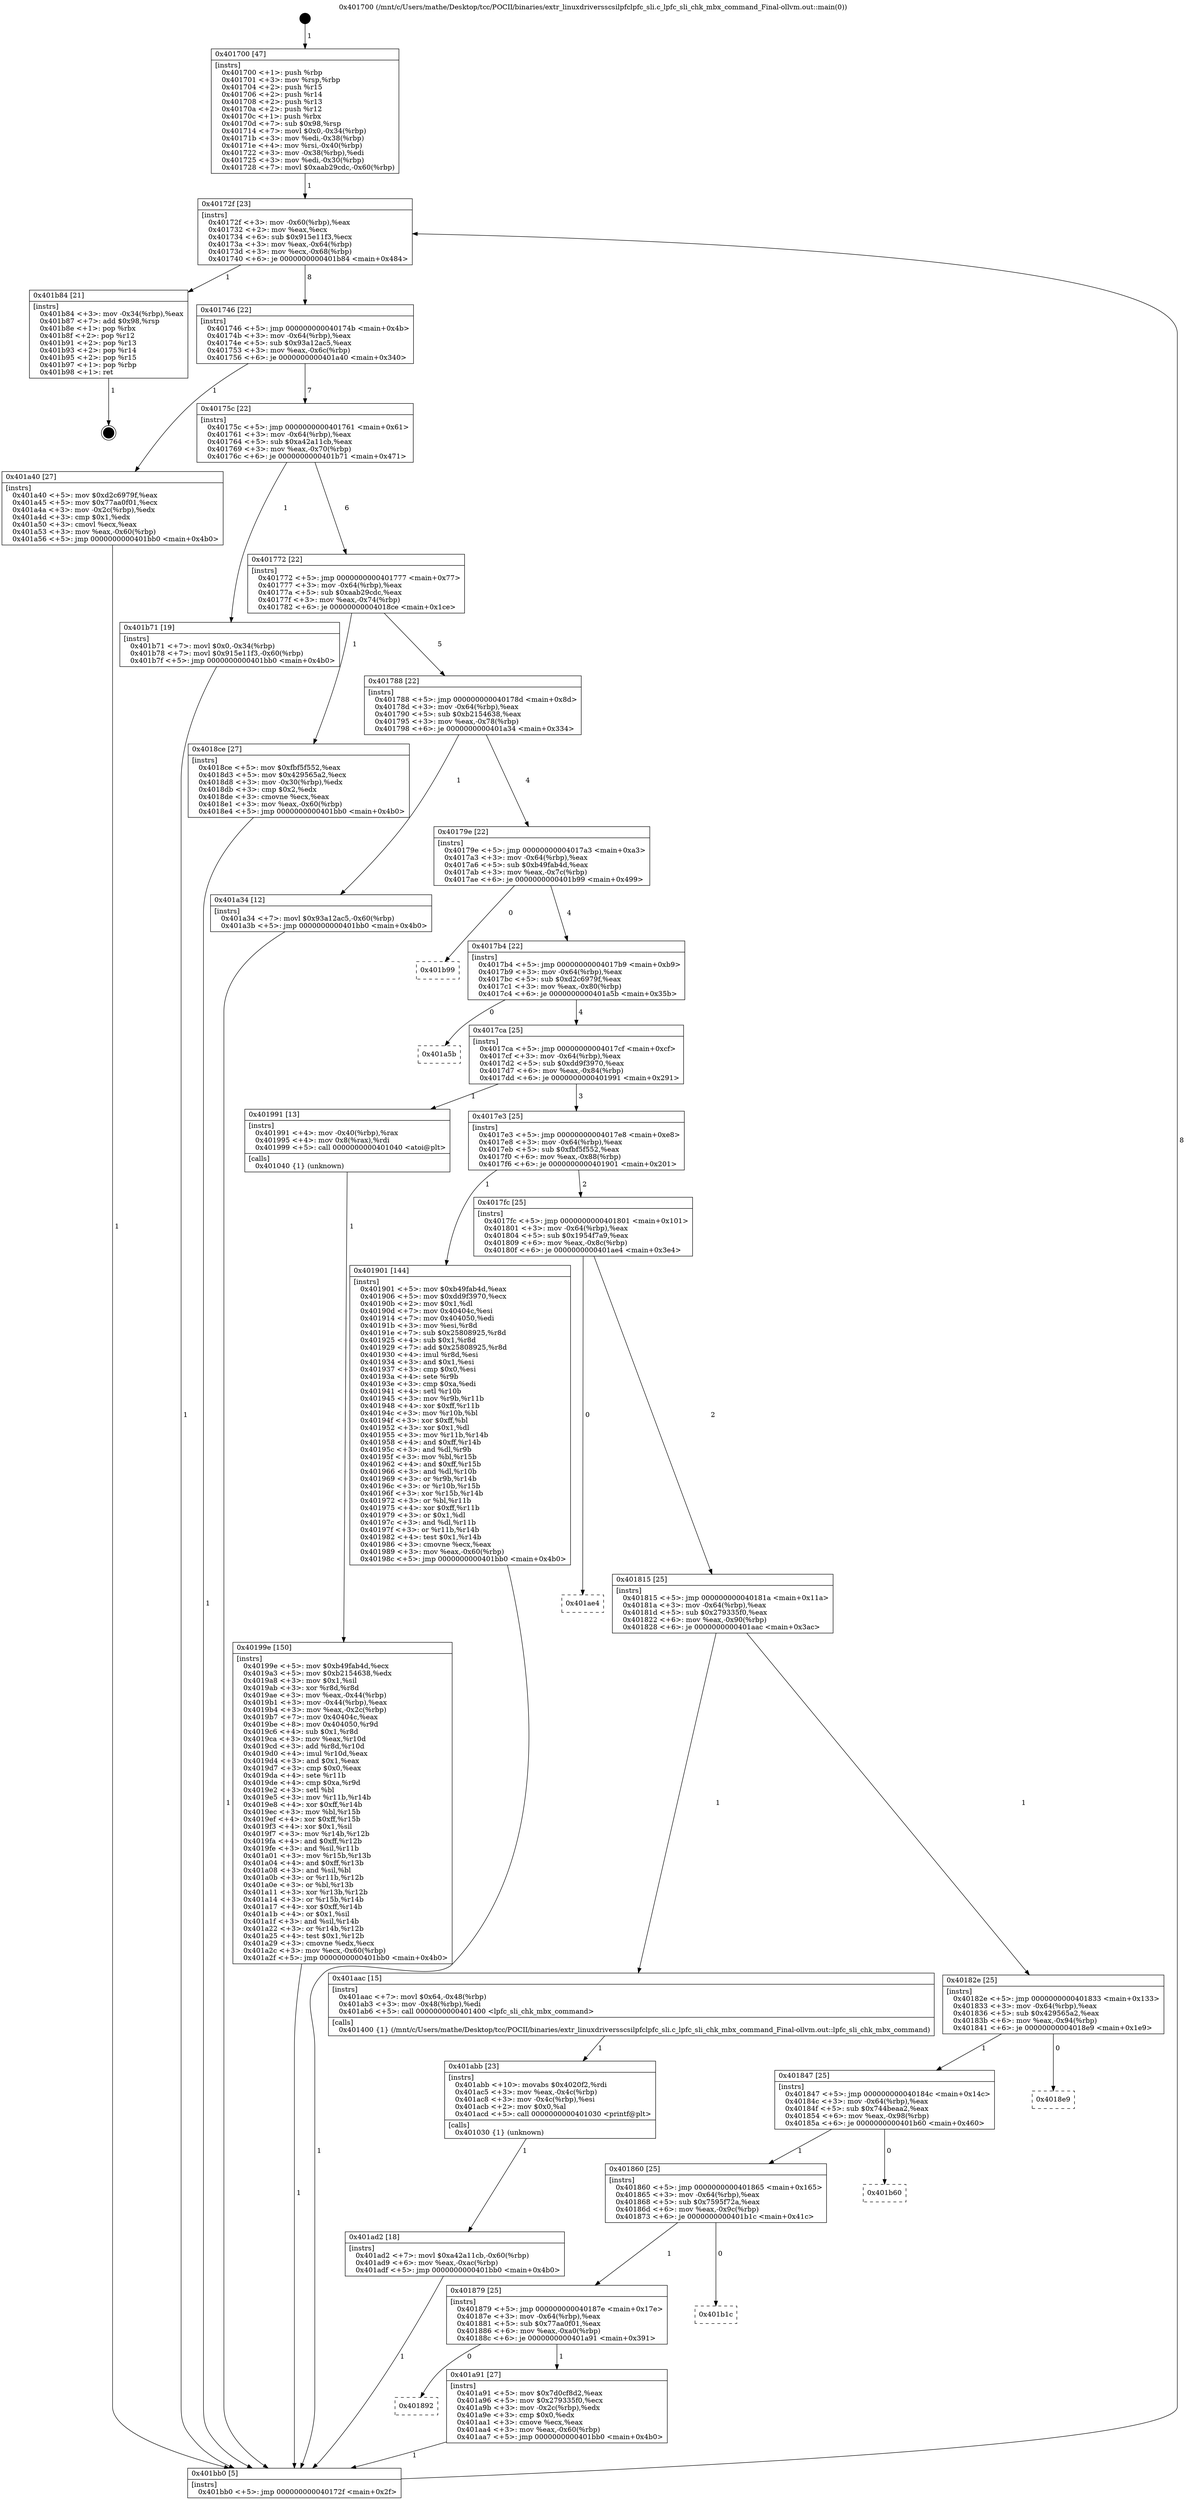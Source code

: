 digraph "0x401700" {
  label = "0x401700 (/mnt/c/Users/mathe/Desktop/tcc/POCII/binaries/extr_linuxdriversscsilpfclpfc_sli.c_lpfc_sli_chk_mbx_command_Final-ollvm.out::main(0))"
  labelloc = "t"
  node[shape=record]

  Entry [label="",width=0.3,height=0.3,shape=circle,fillcolor=black,style=filled]
  "0x40172f" [label="{
     0x40172f [23]\l
     | [instrs]\l
     &nbsp;&nbsp;0x40172f \<+3\>: mov -0x60(%rbp),%eax\l
     &nbsp;&nbsp;0x401732 \<+2\>: mov %eax,%ecx\l
     &nbsp;&nbsp;0x401734 \<+6\>: sub $0x915e11f3,%ecx\l
     &nbsp;&nbsp;0x40173a \<+3\>: mov %eax,-0x64(%rbp)\l
     &nbsp;&nbsp;0x40173d \<+3\>: mov %ecx,-0x68(%rbp)\l
     &nbsp;&nbsp;0x401740 \<+6\>: je 0000000000401b84 \<main+0x484\>\l
  }"]
  "0x401b84" [label="{
     0x401b84 [21]\l
     | [instrs]\l
     &nbsp;&nbsp;0x401b84 \<+3\>: mov -0x34(%rbp),%eax\l
     &nbsp;&nbsp;0x401b87 \<+7\>: add $0x98,%rsp\l
     &nbsp;&nbsp;0x401b8e \<+1\>: pop %rbx\l
     &nbsp;&nbsp;0x401b8f \<+2\>: pop %r12\l
     &nbsp;&nbsp;0x401b91 \<+2\>: pop %r13\l
     &nbsp;&nbsp;0x401b93 \<+2\>: pop %r14\l
     &nbsp;&nbsp;0x401b95 \<+2\>: pop %r15\l
     &nbsp;&nbsp;0x401b97 \<+1\>: pop %rbp\l
     &nbsp;&nbsp;0x401b98 \<+1\>: ret\l
  }"]
  "0x401746" [label="{
     0x401746 [22]\l
     | [instrs]\l
     &nbsp;&nbsp;0x401746 \<+5\>: jmp 000000000040174b \<main+0x4b\>\l
     &nbsp;&nbsp;0x40174b \<+3\>: mov -0x64(%rbp),%eax\l
     &nbsp;&nbsp;0x40174e \<+5\>: sub $0x93a12ac5,%eax\l
     &nbsp;&nbsp;0x401753 \<+3\>: mov %eax,-0x6c(%rbp)\l
     &nbsp;&nbsp;0x401756 \<+6\>: je 0000000000401a40 \<main+0x340\>\l
  }"]
  Exit [label="",width=0.3,height=0.3,shape=circle,fillcolor=black,style=filled,peripheries=2]
  "0x401a40" [label="{
     0x401a40 [27]\l
     | [instrs]\l
     &nbsp;&nbsp;0x401a40 \<+5\>: mov $0xd2c6979f,%eax\l
     &nbsp;&nbsp;0x401a45 \<+5\>: mov $0x77aa0f01,%ecx\l
     &nbsp;&nbsp;0x401a4a \<+3\>: mov -0x2c(%rbp),%edx\l
     &nbsp;&nbsp;0x401a4d \<+3\>: cmp $0x1,%edx\l
     &nbsp;&nbsp;0x401a50 \<+3\>: cmovl %ecx,%eax\l
     &nbsp;&nbsp;0x401a53 \<+3\>: mov %eax,-0x60(%rbp)\l
     &nbsp;&nbsp;0x401a56 \<+5\>: jmp 0000000000401bb0 \<main+0x4b0\>\l
  }"]
  "0x40175c" [label="{
     0x40175c [22]\l
     | [instrs]\l
     &nbsp;&nbsp;0x40175c \<+5\>: jmp 0000000000401761 \<main+0x61\>\l
     &nbsp;&nbsp;0x401761 \<+3\>: mov -0x64(%rbp),%eax\l
     &nbsp;&nbsp;0x401764 \<+5\>: sub $0xa42a11cb,%eax\l
     &nbsp;&nbsp;0x401769 \<+3\>: mov %eax,-0x70(%rbp)\l
     &nbsp;&nbsp;0x40176c \<+6\>: je 0000000000401b71 \<main+0x471\>\l
  }"]
  "0x401ad2" [label="{
     0x401ad2 [18]\l
     | [instrs]\l
     &nbsp;&nbsp;0x401ad2 \<+7\>: movl $0xa42a11cb,-0x60(%rbp)\l
     &nbsp;&nbsp;0x401ad9 \<+6\>: mov %eax,-0xac(%rbp)\l
     &nbsp;&nbsp;0x401adf \<+5\>: jmp 0000000000401bb0 \<main+0x4b0\>\l
  }"]
  "0x401b71" [label="{
     0x401b71 [19]\l
     | [instrs]\l
     &nbsp;&nbsp;0x401b71 \<+7\>: movl $0x0,-0x34(%rbp)\l
     &nbsp;&nbsp;0x401b78 \<+7\>: movl $0x915e11f3,-0x60(%rbp)\l
     &nbsp;&nbsp;0x401b7f \<+5\>: jmp 0000000000401bb0 \<main+0x4b0\>\l
  }"]
  "0x401772" [label="{
     0x401772 [22]\l
     | [instrs]\l
     &nbsp;&nbsp;0x401772 \<+5\>: jmp 0000000000401777 \<main+0x77\>\l
     &nbsp;&nbsp;0x401777 \<+3\>: mov -0x64(%rbp),%eax\l
     &nbsp;&nbsp;0x40177a \<+5\>: sub $0xaab29cdc,%eax\l
     &nbsp;&nbsp;0x40177f \<+3\>: mov %eax,-0x74(%rbp)\l
     &nbsp;&nbsp;0x401782 \<+6\>: je 00000000004018ce \<main+0x1ce\>\l
  }"]
  "0x401abb" [label="{
     0x401abb [23]\l
     | [instrs]\l
     &nbsp;&nbsp;0x401abb \<+10\>: movabs $0x4020f2,%rdi\l
     &nbsp;&nbsp;0x401ac5 \<+3\>: mov %eax,-0x4c(%rbp)\l
     &nbsp;&nbsp;0x401ac8 \<+3\>: mov -0x4c(%rbp),%esi\l
     &nbsp;&nbsp;0x401acb \<+2\>: mov $0x0,%al\l
     &nbsp;&nbsp;0x401acd \<+5\>: call 0000000000401030 \<printf@plt\>\l
     | [calls]\l
     &nbsp;&nbsp;0x401030 \{1\} (unknown)\l
  }"]
  "0x4018ce" [label="{
     0x4018ce [27]\l
     | [instrs]\l
     &nbsp;&nbsp;0x4018ce \<+5\>: mov $0xfbf5f552,%eax\l
     &nbsp;&nbsp;0x4018d3 \<+5\>: mov $0x429565a2,%ecx\l
     &nbsp;&nbsp;0x4018d8 \<+3\>: mov -0x30(%rbp),%edx\l
     &nbsp;&nbsp;0x4018db \<+3\>: cmp $0x2,%edx\l
     &nbsp;&nbsp;0x4018de \<+3\>: cmovne %ecx,%eax\l
     &nbsp;&nbsp;0x4018e1 \<+3\>: mov %eax,-0x60(%rbp)\l
     &nbsp;&nbsp;0x4018e4 \<+5\>: jmp 0000000000401bb0 \<main+0x4b0\>\l
  }"]
  "0x401788" [label="{
     0x401788 [22]\l
     | [instrs]\l
     &nbsp;&nbsp;0x401788 \<+5\>: jmp 000000000040178d \<main+0x8d\>\l
     &nbsp;&nbsp;0x40178d \<+3\>: mov -0x64(%rbp),%eax\l
     &nbsp;&nbsp;0x401790 \<+5\>: sub $0xb2154638,%eax\l
     &nbsp;&nbsp;0x401795 \<+3\>: mov %eax,-0x78(%rbp)\l
     &nbsp;&nbsp;0x401798 \<+6\>: je 0000000000401a34 \<main+0x334\>\l
  }"]
  "0x401bb0" [label="{
     0x401bb0 [5]\l
     | [instrs]\l
     &nbsp;&nbsp;0x401bb0 \<+5\>: jmp 000000000040172f \<main+0x2f\>\l
  }"]
  "0x401700" [label="{
     0x401700 [47]\l
     | [instrs]\l
     &nbsp;&nbsp;0x401700 \<+1\>: push %rbp\l
     &nbsp;&nbsp;0x401701 \<+3\>: mov %rsp,%rbp\l
     &nbsp;&nbsp;0x401704 \<+2\>: push %r15\l
     &nbsp;&nbsp;0x401706 \<+2\>: push %r14\l
     &nbsp;&nbsp;0x401708 \<+2\>: push %r13\l
     &nbsp;&nbsp;0x40170a \<+2\>: push %r12\l
     &nbsp;&nbsp;0x40170c \<+1\>: push %rbx\l
     &nbsp;&nbsp;0x40170d \<+7\>: sub $0x98,%rsp\l
     &nbsp;&nbsp;0x401714 \<+7\>: movl $0x0,-0x34(%rbp)\l
     &nbsp;&nbsp;0x40171b \<+3\>: mov %edi,-0x38(%rbp)\l
     &nbsp;&nbsp;0x40171e \<+4\>: mov %rsi,-0x40(%rbp)\l
     &nbsp;&nbsp;0x401722 \<+3\>: mov -0x38(%rbp),%edi\l
     &nbsp;&nbsp;0x401725 \<+3\>: mov %edi,-0x30(%rbp)\l
     &nbsp;&nbsp;0x401728 \<+7\>: movl $0xaab29cdc,-0x60(%rbp)\l
  }"]
  "0x401892" [label="{
     0x401892\l
  }", style=dashed]
  "0x401a34" [label="{
     0x401a34 [12]\l
     | [instrs]\l
     &nbsp;&nbsp;0x401a34 \<+7\>: movl $0x93a12ac5,-0x60(%rbp)\l
     &nbsp;&nbsp;0x401a3b \<+5\>: jmp 0000000000401bb0 \<main+0x4b0\>\l
  }"]
  "0x40179e" [label="{
     0x40179e [22]\l
     | [instrs]\l
     &nbsp;&nbsp;0x40179e \<+5\>: jmp 00000000004017a3 \<main+0xa3\>\l
     &nbsp;&nbsp;0x4017a3 \<+3\>: mov -0x64(%rbp),%eax\l
     &nbsp;&nbsp;0x4017a6 \<+5\>: sub $0xb49fab4d,%eax\l
     &nbsp;&nbsp;0x4017ab \<+3\>: mov %eax,-0x7c(%rbp)\l
     &nbsp;&nbsp;0x4017ae \<+6\>: je 0000000000401b99 \<main+0x499\>\l
  }"]
  "0x401a91" [label="{
     0x401a91 [27]\l
     | [instrs]\l
     &nbsp;&nbsp;0x401a91 \<+5\>: mov $0x7d0cf8d2,%eax\l
     &nbsp;&nbsp;0x401a96 \<+5\>: mov $0x279335f0,%ecx\l
     &nbsp;&nbsp;0x401a9b \<+3\>: mov -0x2c(%rbp),%edx\l
     &nbsp;&nbsp;0x401a9e \<+3\>: cmp $0x0,%edx\l
     &nbsp;&nbsp;0x401aa1 \<+3\>: cmove %ecx,%eax\l
     &nbsp;&nbsp;0x401aa4 \<+3\>: mov %eax,-0x60(%rbp)\l
     &nbsp;&nbsp;0x401aa7 \<+5\>: jmp 0000000000401bb0 \<main+0x4b0\>\l
  }"]
  "0x401b99" [label="{
     0x401b99\l
  }", style=dashed]
  "0x4017b4" [label="{
     0x4017b4 [22]\l
     | [instrs]\l
     &nbsp;&nbsp;0x4017b4 \<+5\>: jmp 00000000004017b9 \<main+0xb9\>\l
     &nbsp;&nbsp;0x4017b9 \<+3\>: mov -0x64(%rbp),%eax\l
     &nbsp;&nbsp;0x4017bc \<+5\>: sub $0xd2c6979f,%eax\l
     &nbsp;&nbsp;0x4017c1 \<+3\>: mov %eax,-0x80(%rbp)\l
     &nbsp;&nbsp;0x4017c4 \<+6\>: je 0000000000401a5b \<main+0x35b\>\l
  }"]
  "0x401879" [label="{
     0x401879 [25]\l
     | [instrs]\l
     &nbsp;&nbsp;0x401879 \<+5\>: jmp 000000000040187e \<main+0x17e\>\l
     &nbsp;&nbsp;0x40187e \<+3\>: mov -0x64(%rbp),%eax\l
     &nbsp;&nbsp;0x401881 \<+5\>: sub $0x77aa0f01,%eax\l
     &nbsp;&nbsp;0x401886 \<+6\>: mov %eax,-0xa0(%rbp)\l
     &nbsp;&nbsp;0x40188c \<+6\>: je 0000000000401a91 \<main+0x391\>\l
  }"]
  "0x401a5b" [label="{
     0x401a5b\l
  }", style=dashed]
  "0x4017ca" [label="{
     0x4017ca [25]\l
     | [instrs]\l
     &nbsp;&nbsp;0x4017ca \<+5\>: jmp 00000000004017cf \<main+0xcf\>\l
     &nbsp;&nbsp;0x4017cf \<+3\>: mov -0x64(%rbp),%eax\l
     &nbsp;&nbsp;0x4017d2 \<+5\>: sub $0xdd9f3970,%eax\l
     &nbsp;&nbsp;0x4017d7 \<+6\>: mov %eax,-0x84(%rbp)\l
     &nbsp;&nbsp;0x4017dd \<+6\>: je 0000000000401991 \<main+0x291\>\l
  }"]
  "0x401b1c" [label="{
     0x401b1c\l
  }", style=dashed]
  "0x401991" [label="{
     0x401991 [13]\l
     | [instrs]\l
     &nbsp;&nbsp;0x401991 \<+4\>: mov -0x40(%rbp),%rax\l
     &nbsp;&nbsp;0x401995 \<+4\>: mov 0x8(%rax),%rdi\l
     &nbsp;&nbsp;0x401999 \<+5\>: call 0000000000401040 \<atoi@plt\>\l
     | [calls]\l
     &nbsp;&nbsp;0x401040 \{1\} (unknown)\l
  }"]
  "0x4017e3" [label="{
     0x4017e3 [25]\l
     | [instrs]\l
     &nbsp;&nbsp;0x4017e3 \<+5\>: jmp 00000000004017e8 \<main+0xe8\>\l
     &nbsp;&nbsp;0x4017e8 \<+3\>: mov -0x64(%rbp),%eax\l
     &nbsp;&nbsp;0x4017eb \<+5\>: sub $0xfbf5f552,%eax\l
     &nbsp;&nbsp;0x4017f0 \<+6\>: mov %eax,-0x88(%rbp)\l
     &nbsp;&nbsp;0x4017f6 \<+6\>: je 0000000000401901 \<main+0x201\>\l
  }"]
  "0x401860" [label="{
     0x401860 [25]\l
     | [instrs]\l
     &nbsp;&nbsp;0x401860 \<+5\>: jmp 0000000000401865 \<main+0x165\>\l
     &nbsp;&nbsp;0x401865 \<+3\>: mov -0x64(%rbp),%eax\l
     &nbsp;&nbsp;0x401868 \<+5\>: sub $0x7595f72a,%eax\l
     &nbsp;&nbsp;0x40186d \<+6\>: mov %eax,-0x9c(%rbp)\l
     &nbsp;&nbsp;0x401873 \<+6\>: je 0000000000401b1c \<main+0x41c\>\l
  }"]
  "0x401901" [label="{
     0x401901 [144]\l
     | [instrs]\l
     &nbsp;&nbsp;0x401901 \<+5\>: mov $0xb49fab4d,%eax\l
     &nbsp;&nbsp;0x401906 \<+5\>: mov $0xdd9f3970,%ecx\l
     &nbsp;&nbsp;0x40190b \<+2\>: mov $0x1,%dl\l
     &nbsp;&nbsp;0x40190d \<+7\>: mov 0x40404c,%esi\l
     &nbsp;&nbsp;0x401914 \<+7\>: mov 0x404050,%edi\l
     &nbsp;&nbsp;0x40191b \<+3\>: mov %esi,%r8d\l
     &nbsp;&nbsp;0x40191e \<+7\>: sub $0x25808925,%r8d\l
     &nbsp;&nbsp;0x401925 \<+4\>: sub $0x1,%r8d\l
     &nbsp;&nbsp;0x401929 \<+7\>: add $0x25808925,%r8d\l
     &nbsp;&nbsp;0x401930 \<+4\>: imul %r8d,%esi\l
     &nbsp;&nbsp;0x401934 \<+3\>: and $0x1,%esi\l
     &nbsp;&nbsp;0x401937 \<+3\>: cmp $0x0,%esi\l
     &nbsp;&nbsp;0x40193a \<+4\>: sete %r9b\l
     &nbsp;&nbsp;0x40193e \<+3\>: cmp $0xa,%edi\l
     &nbsp;&nbsp;0x401941 \<+4\>: setl %r10b\l
     &nbsp;&nbsp;0x401945 \<+3\>: mov %r9b,%r11b\l
     &nbsp;&nbsp;0x401948 \<+4\>: xor $0xff,%r11b\l
     &nbsp;&nbsp;0x40194c \<+3\>: mov %r10b,%bl\l
     &nbsp;&nbsp;0x40194f \<+3\>: xor $0xff,%bl\l
     &nbsp;&nbsp;0x401952 \<+3\>: xor $0x1,%dl\l
     &nbsp;&nbsp;0x401955 \<+3\>: mov %r11b,%r14b\l
     &nbsp;&nbsp;0x401958 \<+4\>: and $0xff,%r14b\l
     &nbsp;&nbsp;0x40195c \<+3\>: and %dl,%r9b\l
     &nbsp;&nbsp;0x40195f \<+3\>: mov %bl,%r15b\l
     &nbsp;&nbsp;0x401962 \<+4\>: and $0xff,%r15b\l
     &nbsp;&nbsp;0x401966 \<+3\>: and %dl,%r10b\l
     &nbsp;&nbsp;0x401969 \<+3\>: or %r9b,%r14b\l
     &nbsp;&nbsp;0x40196c \<+3\>: or %r10b,%r15b\l
     &nbsp;&nbsp;0x40196f \<+3\>: xor %r15b,%r14b\l
     &nbsp;&nbsp;0x401972 \<+3\>: or %bl,%r11b\l
     &nbsp;&nbsp;0x401975 \<+4\>: xor $0xff,%r11b\l
     &nbsp;&nbsp;0x401979 \<+3\>: or $0x1,%dl\l
     &nbsp;&nbsp;0x40197c \<+3\>: and %dl,%r11b\l
     &nbsp;&nbsp;0x40197f \<+3\>: or %r11b,%r14b\l
     &nbsp;&nbsp;0x401982 \<+4\>: test $0x1,%r14b\l
     &nbsp;&nbsp;0x401986 \<+3\>: cmovne %ecx,%eax\l
     &nbsp;&nbsp;0x401989 \<+3\>: mov %eax,-0x60(%rbp)\l
     &nbsp;&nbsp;0x40198c \<+5\>: jmp 0000000000401bb0 \<main+0x4b0\>\l
  }"]
  "0x4017fc" [label="{
     0x4017fc [25]\l
     | [instrs]\l
     &nbsp;&nbsp;0x4017fc \<+5\>: jmp 0000000000401801 \<main+0x101\>\l
     &nbsp;&nbsp;0x401801 \<+3\>: mov -0x64(%rbp),%eax\l
     &nbsp;&nbsp;0x401804 \<+5\>: sub $0x1954f7a9,%eax\l
     &nbsp;&nbsp;0x401809 \<+6\>: mov %eax,-0x8c(%rbp)\l
     &nbsp;&nbsp;0x40180f \<+6\>: je 0000000000401ae4 \<main+0x3e4\>\l
  }"]
  "0x40199e" [label="{
     0x40199e [150]\l
     | [instrs]\l
     &nbsp;&nbsp;0x40199e \<+5\>: mov $0xb49fab4d,%ecx\l
     &nbsp;&nbsp;0x4019a3 \<+5\>: mov $0xb2154638,%edx\l
     &nbsp;&nbsp;0x4019a8 \<+3\>: mov $0x1,%sil\l
     &nbsp;&nbsp;0x4019ab \<+3\>: xor %r8d,%r8d\l
     &nbsp;&nbsp;0x4019ae \<+3\>: mov %eax,-0x44(%rbp)\l
     &nbsp;&nbsp;0x4019b1 \<+3\>: mov -0x44(%rbp),%eax\l
     &nbsp;&nbsp;0x4019b4 \<+3\>: mov %eax,-0x2c(%rbp)\l
     &nbsp;&nbsp;0x4019b7 \<+7\>: mov 0x40404c,%eax\l
     &nbsp;&nbsp;0x4019be \<+8\>: mov 0x404050,%r9d\l
     &nbsp;&nbsp;0x4019c6 \<+4\>: sub $0x1,%r8d\l
     &nbsp;&nbsp;0x4019ca \<+3\>: mov %eax,%r10d\l
     &nbsp;&nbsp;0x4019cd \<+3\>: add %r8d,%r10d\l
     &nbsp;&nbsp;0x4019d0 \<+4\>: imul %r10d,%eax\l
     &nbsp;&nbsp;0x4019d4 \<+3\>: and $0x1,%eax\l
     &nbsp;&nbsp;0x4019d7 \<+3\>: cmp $0x0,%eax\l
     &nbsp;&nbsp;0x4019da \<+4\>: sete %r11b\l
     &nbsp;&nbsp;0x4019de \<+4\>: cmp $0xa,%r9d\l
     &nbsp;&nbsp;0x4019e2 \<+3\>: setl %bl\l
     &nbsp;&nbsp;0x4019e5 \<+3\>: mov %r11b,%r14b\l
     &nbsp;&nbsp;0x4019e8 \<+4\>: xor $0xff,%r14b\l
     &nbsp;&nbsp;0x4019ec \<+3\>: mov %bl,%r15b\l
     &nbsp;&nbsp;0x4019ef \<+4\>: xor $0xff,%r15b\l
     &nbsp;&nbsp;0x4019f3 \<+4\>: xor $0x1,%sil\l
     &nbsp;&nbsp;0x4019f7 \<+3\>: mov %r14b,%r12b\l
     &nbsp;&nbsp;0x4019fa \<+4\>: and $0xff,%r12b\l
     &nbsp;&nbsp;0x4019fe \<+3\>: and %sil,%r11b\l
     &nbsp;&nbsp;0x401a01 \<+3\>: mov %r15b,%r13b\l
     &nbsp;&nbsp;0x401a04 \<+4\>: and $0xff,%r13b\l
     &nbsp;&nbsp;0x401a08 \<+3\>: and %sil,%bl\l
     &nbsp;&nbsp;0x401a0b \<+3\>: or %r11b,%r12b\l
     &nbsp;&nbsp;0x401a0e \<+3\>: or %bl,%r13b\l
     &nbsp;&nbsp;0x401a11 \<+3\>: xor %r13b,%r12b\l
     &nbsp;&nbsp;0x401a14 \<+3\>: or %r15b,%r14b\l
     &nbsp;&nbsp;0x401a17 \<+4\>: xor $0xff,%r14b\l
     &nbsp;&nbsp;0x401a1b \<+4\>: or $0x1,%sil\l
     &nbsp;&nbsp;0x401a1f \<+3\>: and %sil,%r14b\l
     &nbsp;&nbsp;0x401a22 \<+3\>: or %r14b,%r12b\l
     &nbsp;&nbsp;0x401a25 \<+4\>: test $0x1,%r12b\l
     &nbsp;&nbsp;0x401a29 \<+3\>: cmovne %edx,%ecx\l
     &nbsp;&nbsp;0x401a2c \<+3\>: mov %ecx,-0x60(%rbp)\l
     &nbsp;&nbsp;0x401a2f \<+5\>: jmp 0000000000401bb0 \<main+0x4b0\>\l
  }"]
  "0x401b60" [label="{
     0x401b60\l
  }", style=dashed]
  "0x401ae4" [label="{
     0x401ae4\l
  }", style=dashed]
  "0x401815" [label="{
     0x401815 [25]\l
     | [instrs]\l
     &nbsp;&nbsp;0x401815 \<+5\>: jmp 000000000040181a \<main+0x11a\>\l
     &nbsp;&nbsp;0x40181a \<+3\>: mov -0x64(%rbp),%eax\l
     &nbsp;&nbsp;0x40181d \<+5\>: sub $0x279335f0,%eax\l
     &nbsp;&nbsp;0x401822 \<+6\>: mov %eax,-0x90(%rbp)\l
     &nbsp;&nbsp;0x401828 \<+6\>: je 0000000000401aac \<main+0x3ac\>\l
  }"]
  "0x401847" [label="{
     0x401847 [25]\l
     | [instrs]\l
     &nbsp;&nbsp;0x401847 \<+5\>: jmp 000000000040184c \<main+0x14c\>\l
     &nbsp;&nbsp;0x40184c \<+3\>: mov -0x64(%rbp),%eax\l
     &nbsp;&nbsp;0x40184f \<+5\>: sub $0x744beaa2,%eax\l
     &nbsp;&nbsp;0x401854 \<+6\>: mov %eax,-0x98(%rbp)\l
     &nbsp;&nbsp;0x40185a \<+6\>: je 0000000000401b60 \<main+0x460\>\l
  }"]
  "0x401aac" [label="{
     0x401aac [15]\l
     | [instrs]\l
     &nbsp;&nbsp;0x401aac \<+7\>: movl $0x64,-0x48(%rbp)\l
     &nbsp;&nbsp;0x401ab3 \<+3\>: mov -0x48(%rbp),%edi\l
     &nbsp;&nbsp;0x401ab6 \<+5\>: call 0000000000401400 \<lpfc_sli_chk_mbx_command\>\l
     | [calls]\l
     &nbsp;&nbsp;0x401400 \{1\} (/mnt/c/Users/mathe/Desktop/tcc/POCII/binaries/extr_linuxdriversscsilpfclpfc_sli.c_lpfc_sli_chk_mbx_command_Final-ollvm.out::lpfc_sli_chk_mbx_command)\l
  }"]
  "0x40182e" [label="{
     0x40182e [25]\l
     | [instrs]\l
     &nbsp;&nbsp;0x40182e \<+5\>: jmp 0000000000401833 \<main+0x133\>\l
     &nbsp;&nbsp;0x401833 \<+3\>: mov -0x64(%rbp),%eax\l
     &nbsp;&nbsp;0x401836 \<+5\>: sub $0x429565a2,%eax\l
     &nbsp;&nbsp;0x40183b \<+6\>: mov %eax,-0x94(%rbp)\l
     &nbsp;&nbsp;0x401841 \<+6\>: je 00000000004018e9 \<main+0x1e9\>\l
  }"]
  "0x4018e9" [label="{
     0x4018e9\l
  }", style=dashed]
  Entry -> "0x401700" [label=" 1"]
  "0x40172f" -> "0x401b84" [label=" 1"]
  "0x40172f" -> "0x401746" [label=" 8"]
  "0x401b84" -> Exit [label=" 1"]
  "0x401746" -> "0x401a40" [label=" 1"]
  "0x401746" -> "0x40175c" [label=" 7"]
  "0x401b71" -> "0x401bb0" [label=" 1"]
  "0x40175c" -> "0x401b71" [label=" 1"]
  "0x40175c" -> "0x401772" [label=" 6"]
  "0x401ad2" -> "0x401bb0" [label=" 1"]
  "0x401772" -> "0x4018ce" [label=" 1"]
  "0x401772" -> "0x401788" [label=" 5"]
  "0x4018ce" -> "0x401bb0" [label=" 1"]
  "0x401700" -> "0x40172f" [label=" 1"]
  "0x401bb0" -> "0x40172f" [label=" 8"]
  "0x401abb" -> "0x401ad2" [label=" 1"]
  "0x401788" -> "0x401a34" [label=" 1"]
  "0x401788" -> "0x40179e" [label=" 4"]
  "0x401aac" -> "0x401abb" [label=" 1"]
  "0x40179e" -> "0x401b99" [label=" 0"]
  "0x40179e" -> "0x4017b4" [label=" 4"]
  "0x401a91" -> "0x401bb0" [label=" 1"]
  "0x4017b4" -> "0x401a5b" [label=" 0"]
  "0x4017b4" -> "0x4017ca" [label=" 4"]
  "0x401879" -> "0x401a91" [label=" 1"]
  "0x4017ca" -> "0x401991" [label=" 1"]
  "0x4017ca" -> "0x4017e3" [label=" 3"]
  "0x401879" -> "0x401892" [label=" 0"]
  "0x4017e3" -> "0x401901" [label=" 1"]
  "0x4017e3" -> "0x4017fc" [label=" 2"]
  "0x401901" -> "0x401bb0" [label=" 1"]
  "0x401991" -> "0x40199e" [label=" 1"]
  "0x40199e" -> "0x401bb0" [label=" 1"]
  "0x401a34" -> "0x401bb0" [label=" 1"]
  "0x401a40" -> "0x401bb0" [label=" 1"]
  "0x401860" -> "0x401b1c" [label=" 0"]
  "0x4017fc" -> "0x401ae4" [label=" 0"]
  "0x4017fc" -> "0x401815" [label=" 2"]
  "0x401860" -> "0x401879" [label=" 1"]
  "0x401815" -> "0x401aac" [label=" 1"]
  "0x401815" -> "0x40182e" [label=" 1"]
  "0x401847" -> "0x401b60" [label=" 0"]
  "0x40182e" -> "0x4018e9" [label=" 0"]
  "0x40182e" -> "0x401847" [label=" 1"]
  "0x401847" -> "0x401860" [label=" 1"]
}
